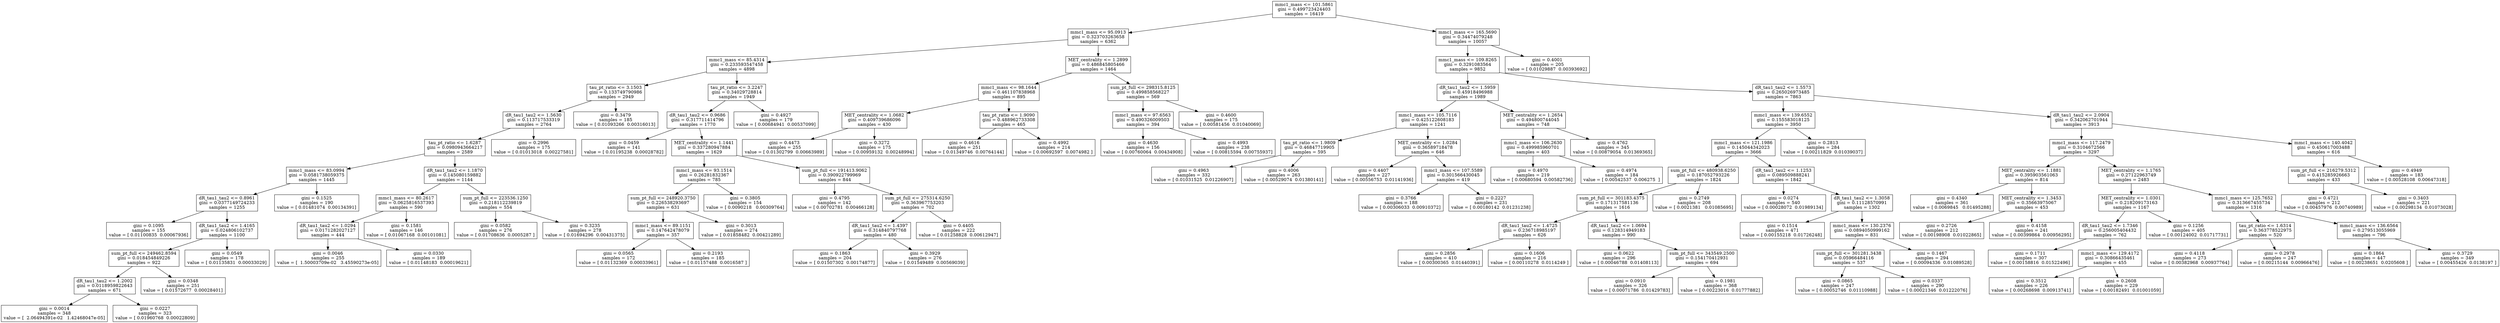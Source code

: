 digraph Tree {
0 [label="mmc1_mass <= 101.5861\ngini = 0.499723424403\nsamples = 16419", shape="box"] ;
1 [label="mmc1_mass <= 95.0913\ngini = 0.323703263658\nsamples = 6362", shape="box"] ;
0 -> 1 ;
2 [label="mmc1_mass <= 85.4314\ngini = 0.233593547458\nsamples = 4898", shape="box"] ;
1 -> 2 ;
3 [label="tau_pt_ratio <= 3.1503\ngini = 0.133749790986\nsamples = 2949", shape="box"] ;
2 -> 3 ;
4 [label="dR_tau1_tau2 <= 1.5630\ngini = 0.113717533319\nsamples = 2764", shape="box"] ;
3 -> 4 ;
5 [label="tau_pt_ratio <= 1.6287\ngini = 0.0980943664217\nsamples = 2589", shape="box"] ;
4 -> 5 ;
6 [label="mmc1_mass <= 83.0994\ngini = 0.0581738059375\nsamples = 1445", shape="box"] ;
5 -> 6 ;
7 [label="dR_tau1_tau2 <= 0.8961\ngini = 0.0377149724233\nsamples = 1255", shape="box"] ;
6 -> 7 ;
8 [label="gini = 0.1095\nsamples = 155\nvalue = [ 0.01100835  0.00067936]", shape="box"] ;
7 -> 8 ;
9 [label="dR_tau1_tau2 <= 1.4165\ngini = 0.024806102737\nsamples = 1100", shape="box"] ;
7 -> 9 ;
10 [label="sum_pt_full <= 249462.8594\ngini = 0.018454849226\nsamples = 922", shape="box"] ;
9 -> 10 ;
11 [label="dR_tau1_tau2 <= 1.2002\ngini = 0.0118959822643\nsamples = 671", shape="box"] ;
10 -> 11 ;
12 [label="gini = 0.0014\nsamples = 348\nvalue = [  2.06494391e-02   1.42468047e-05]", shape="box"] ;
11 -> 12 ;
13 [label="gini = 0.0227\nsamples = 323\nvalue = [ 0.01960768  0.00022809]", shape="box"] ;
11 -> 13 ;
14 [label="gini = 0.0348\nsamples = 251\nvalue = [ 0.01572677  0.00028401]", shape="box"] ;
10 -> 14 ;
15 [label="gini = 0.0549\nsamples = 178\nvalue = [ 0.01135831  0.00033029]", shape="box"] ;
9 -> 15 ;
16 [label="gini = 0.1525\nsamples = 190\nvalue = [ 0.01481074  0.00134391]", shape="box"] ;
6 -> 16 ;
17 [label="dR_tau1_tau2 <= 1.1870\ngini = 0.145080159882\nsamples = 1144", shape="box"] ;
5 -> 17 ;
18 [label="mmc1_mass <= 80.2617\ngini = 0.0625816537393\nsamples = 590", shape="box"] ;
17 -> 18 ;
19 [label="dR_tau1_tau2 <= 1.0294\ngini = 0.0171282027127\nsamples = 444", shape="box"] ;
18 -> 19 ;
20 [label="gini = 0.0046\nsamples = 255\nvalue = [  1.50003709e-02   3.45590273e-05]", shape="box"] ;
19 -> 20 ;
21 [label="gini = 0.0330\nsamples = 189\nvalue = [ 0.01148183  0.00019621]", shape="box"] ;
19 -> 21 ;
22 [label="gini = 0.1581\nsamples = 146\nvalue = [ 0.01067168  0.00101081]", shape="box"] ;
18 -> 22 ;
23 [label="sum_pt_full <= 223536.1250\ngini = 0.218112239819\nsamples = 554", shape="box"] ;
17 -> 23 ;
24 [label="gini = 0.0582\nsamples = 276\nvalue = [ 0.01708636  0.0005287 ]", shape="box"] ;
23 -> 24 ;
25 [label="gini = 0.3235\nsamples = 278\nvalue = [ 0.01694296  0.00431375]", shape="box"] ;
23 -> 25 ;
26 [label="gini = 0.2996\nsamples = 175\nvalue = [ 0.01013018  0.00227581]", shape="box"] ;
4 -> 26 ;
27 [label="gini = 0.3479\nsamples = 185\nvalue = [ 0.01093266  0.00316013]", shape="box"] ;
3 -> 27 ;
28 [label="tau_pt_ratio <= 3.2247\ngini = 0.34029728814\nsamples = 1949", shape="box"] ;
2 -> 28 ;
29 [label="dR_tau1_tau2 <= 0.9686\ngini = 0.317711414796\nsamples = 1770", shape="box"] ;
28 -> 29 ;
30 [label="gini = 0.0459\nsamples = 141\nvalue = [ 0.01195238  0.00028782]", shape="box"] ;
29 -> 30 ;
31 [label="MET_centrality <= 1.1441\ngini = 0.337280947884\nsamples = 1629", shape="box"] ;
29 -> 31 ;
32 [label="mmc1_mass <= 93.1514\ngini = 0.26281832367\nsamples = 785", shape="box"] ;
31 -> 32 ;
33 [label="sum_pt_full <= 248920.3750\ngini = 0.226538293697\nsamples = 631", shape="box"] ;
32 -> 33 ;
34 [label="mmc1_mass <= 89.1151\ngini = 0.147642478079\nsamples = 357", shape="box"] ;
33 -> 34 ;
35 [label="gini = 0.0565\nsamples = 172\nvalue = [ 0.01132369  0.00033961]", shape="box"] ;
34 -> 35 ;
36 [label="gini = 0.2193\nsamples = 185\nvalue = [ 0.01157488  0.0016587 ]", shape="box"] ;
34 -> 36 ;
37 [label="gini = 0.3013\nsamples = 274\nvalue = [ 0.01858482  0.00421289]", shape="box"] ;
33 -> 37 ;
38 [label="gini = 0.3805\nsamples = 154\nvalue = [ 0.0090218   0.00309764]", shape="box"] ;
32 -> 38 ;
39 [label="sum_pt_full <= 191413.9062\ngini = 0.390922799969\nsamples = 844", shape="box"] ;
31 -> 39 ;
40 [label="gini = 0.4795\nsamples = 142\nvalue = [ 0.00702781  0.00466128]", shape="box"] ;
39 -> 40 ;
41 [label="sum_pt_full <= 275314.6250\ngini = 0.363967753203\nsamples = 702", shape="box"] ;
39 -> 41 ;
42 [label="dR_tau1_tau2 <= 1.4397\ngini = 0.314840797768\nsamples = 480", shape="box"] ;
41 -> 42 ;
43 [label="gini = 0.1863\nsamples = 204\nvalue = [ 0.01507302  0.00174877]", shape="box"] ;
42 -> 43 ;
44 [label="gini = 0.3929\nsamples = 276\nvalue = [ 0.01549489  0.00569039]", shape="box"] ;
42 -> 44 ;
45 [label="gini = 0.4405\nsamples = 222\nvalue = [ 0.01258828  0.00612947]", shape="box"] ;
41 -> 45 ;
46 [label="gini = 0.4927\nsamples = 179\nvalue = [ 0.00684941  0.00537099]", shape="box"] ;
28 -> 46 ;
47 [label="MET_centrality <= 1.2899\ngini = 0.486845805466\nsamples = 1464", shape="box"] ;
1 -> 47 ;
48 [label="mmc1_mass <= 98.1644\ngini = 0.461107838968\nsamples = 895", shape="box"] ;
47 -> 48 ;
49 [label="MET_centrality <= 1.0682\ngini = 0.409739686096\nsamples = 430", shape="box"] ;
48 -> 49 ;
50 [label="gini = 0.4473\nsamples = 255\nvalue = [ 0.01302799  0.00663989]", shape="box"] ;
49 -> 50 ;
51 [label="gini = 0.3272\nsamples = 175\nvalue = [ 0.00959132  0.00248994]", shape="box"] ;
49 -> 51 ;
52 [label="tau_pt_ratio <= 1.9090\ngini = 0.488962733308\nsamples = 465", shape="box"] ;
48 -> 52 ;
53 [label="gini = 0.4616\nsamples = 251\nvalue = [ 0.01349746  0.00764144]", shape="box"] ;
52 -> 53 ;
54 [label="gini = 0.4992\nsamples = 214\nvalue = [ 0.00692597  0.0074982 ]", shape="box"] ;
52 -> 54 ;
55 [label="sum_pt_full <= 298315.8125\ngini = 0.499858568227\nsamples = 569", shape="box"] ;
47 -> 55 ;
56 [label="mmc1_mass <= 97.6563\ngini = 0.490326009503\nsamples = 394", shape="box"] ;
55 -> 56 ;
57 [label="gini = 0.4630\nsamples = 156\nvalue = [ 0.00760064  0.00434908]", shape="box"] ;
56 -> 57 ;
58 [label="gini = 0.4993\nsamples = 238\nvalue = [ 0.00815594  0.00755937]", shape="box"] ;
56 -> 58 ;
59 [label="gini = 0.4600\nsamples = 175\nvalue = [ 0.00581456  0.01040069]", shape="box"] ;
55 -> 59 ;
60 [label="mmc1_mass <= 165.5690\ngini = 0.34474079248\nsamples = 10057", shape="box"] ;
0 -> 60 ;
61 [label="mmc1_mass <= 109.8265\ngini = 0.3291083564\nsamples = 9852", shape="box"] ;
60 -> 61 ;
62 [label="dR_tau1_tau2 <= 1.5959\ngini = 0.45918496988\nsamples = 1989", shape="box"] ;
61 -> 62 ;
63 [label="mmc1_mass <= 105.7116\ngini = 0.425122608183\nsamples = 1241", shape="box"] ;
62 -> 63 ;
64 [label="tau_pt_ratio <= 1.9809\ngini = 0.46847719905\nsamples = 595", shape="box"] ;
63 -> 64 ;
65 [label="gini = 0.4963\nsamples = 332\nvalue = [ 0.01031525  0.01226907]", shape="box"] ;
64 -> 65 ;
66 [label="gini = 0.4006\nsamples = 263\nvalue = [ 0.00529074  0.01380141]", shape="box"] ;
64 -> 66 ;
67 [label="MET_centrality <= 1.0284\ngini = 0.36589718478\nsamples = 646", shape="box"] ;
63 -> 67 ;
68 [label="gini = 0.4407\nsamples = 227\nvalue = [ 0.00556753  0.01141936]", shape="box"] ;
67 -> 68 ;
69 [label="mmc1_mass <= 107.5589\ngini = 0.301566430045\nsamples = 419", shape="box"] ;
67 -> 69 ;
70 [label="gini = 0.3766\nsamples = 188\nvalue = [ 0.00306033  0.00910372]", shape="box"] ;
69 -> 70 ;
71 [label="gini = 0.2227\nsamples = 231\nvalue = [ 0.00180142  0.01231238]", shape="box"] ;
69 -> 71 ;
72 [label="MET_centrality <= 1.2654\ngini = 0.494800744045\nsamples = 748", shape="box"] ;
62 -> 72 ;
73 [label="mmc1_mass <= 106.2630\ngini = 0.499985960701\nsamples = 403", shape="box"] ;
72 -> 73 ;
74 [label="gini = 0.4970\nsamples = 219\nvalue = [ 0.00680594  0.00582736]", shape="box"] ;
73 -> 74 ;
75 [label="gini = 0.4974\nsamples = 184\nvalue = [ 0.00542537  0.006275  ]", shape="box"] ;
73 -> 75 ;
76 [label="gini = 0.4762\nsamples = 345\nvalue = [ 0.00879054  0.01369365]", shape="box"] ;
72 -> 76 ;
77 [label="dR_tau1_tau2 <= 1.5573\ngini = 0.265026973485\nsamples = 7863", shape="box"] ;
61 -> 77 ;
78 [label="mmc1_mass <= 139.6552\ngini = 0.155583018125\nsamples = 3950", shape="box"] ;
77 -> 78 ;
79 [label="mmc1_mass <= 121.1986\ngini = 0.145044342023\nsamples = 3666", shape="box"] ;
78 -> 79 ;
80 [label="sum_pt_full <= 480938.6250\ngini = 0.187052793226\nsamples = 1824", shape="box"] ;
79 -> 80 ;
81 [label="sum_pt_full <= 301183.4375\ngini = 0.171317581136\nsamples = 1616", shape="box"] ;
80 -> 81 ;
82 [label="dR_tau1_tau2 <= 1.4725\ngini = 0.236718985197\nsamples = 626", shape="box"] ;
81 -> 82 ;
83 [label="gini = 0.2856\nsamples = 410\nvalue = [ 0.00300365  0.01440391]", shape="box"] ;
82 -> 83 ;
84 [label="gini = 0.1606\nsamples = 216\nvalue = [ 0.00110278  0.0114249 ]", shape="box"] ;
82 -> 84 ;
85 [label="dR_tau1_tau2 <= 1.0694\ngini = 0.128314949183\nsamples = 990", shape="box"] ;
81 -> 85 ;
86 [label="gini = 0.0622\nsamples = 296\nvalue = [ 0.00046788  0.01408113]", shape="box"] ;
85 -> 86 ;
87 [label="sum_pt_full <= 343549.2500\ngini = 0.154170412931\nsamples = 694", shape="box"] ;
85 -> 87 ;
88 [label="gini = 0.0910\nsamples = 326\nvalue = [ 0.00071786  0.01429783]", shape="box"] ;
87 -> 88 ;
89 [label="gini = 0.1981\nsamples = 368\nvalue = [ 0.00223016  0.01777882]", shape="box"] ;
87 -> 89 ;
90 [label="gini = 0.2749\nsamples = 208\nvalue = [ 0.0021381   0.01085695]", shape="box"] ;
80 -> 90 ;
91 [label="dR_tau1_tau2 <= 1.1253\ngini = 0.089509888241\nsamples = 1842", shape="box"] ;
79 -> 91 ;
92 [label="gini = 0.0274\nsamples = 540\nvalue = [ 0.00028072  0.01989134]", shape="box"] ;
91 -> 92 ;
93 [label="dR_tau1_tau2 <= 1.3058\ngini = 0.11128570991\nsamples = 1302", shape="box"] ;
91 -> 93 ;
94 [label="gini = 0.1514\nsamples = 471\nvalue = [ 0.00155218  0.01726248]", shape="box"] ;
93 -> 94 ;
95 [label="mmc1_mass <= 130.2376\ngini = 0.0894050999162\nsamples = 831", shape="box"] ;
93 -> 95 ;
96 [label="sum_pt_full <= 301281.3438\ngini = 0.05966484116\nsamples = 537", shape="box"] ;
95 -> 96 ;
97 [label="gini = 0.0865\nsamples = 247\nvalue = [ 0.00052746  0.01110988]", shape="box"] ;
96 -> 97 ;
98 [label="gini = 0.0337\nsamples = 290\nvalue = [ 0.00021346  0.01222076]", shape="box"] ;
96 -> 98 ;
99 [label="gini = 0.1467\nsamples = 294\nvalue = [ 0.00094336  0.01089528]", shape="box"] ;
95 -> 99 ;
100 [label="gini = 0.2813\nsamples = 284\nvalue = [ 0.00211829  0.01039037]", shape="box"] ;
78 -> 100 ;
101 [label="dR_tau1_tau2 <= 2.0904\ngini = 0.342062701944\nsamples = 3913", shape="box"] ;
77 -> 101 ;
102 [label="mmc1_mass <= 117.2479\ngini = 0.3104672566\nsamples = 3297", shape="box"] ;
101 -> 102 ;
103 [label="MET_centrality <= 1.1881\ngini = 0.395903561063\nsamples = 814", shape="box"] ;
102 -> 103 ;
104 [label="gini = 0.4340\nsamples = 361\nvalue = [ 0.0069845   0.01495288]", shape="box"] ;
103 -> 104 ;
105 [label="MET_centrality <= 1.3453\ngini = 0.35663975067\nsamples = 453", shape="box"] ;
103 -> 105 ;
106 [label="gini = 0.2726\nsamples = 212\nvalue = [ 0.00198908  0.01022865]", shape="box"] ;
105 -> 106 ;
107 [label="gini = 0.4158\nsamples = 241\nvalue = [ 0.00399864  0.00956295]", shape="box"] ;
105 -> 107 ;
108 [label="MET_centrality <= 1.1765\ngini = 0.27122963749\nsamples = 2483", shape="box"] ;
102 -> 108 ;
109 [label="MET_centrality <= 1.0301\ngini = 0.218209173163\nsamples = 1167", shape="box"] ;
108 -> 109 ;
110 [label="dR_tau1_tau2 <= 1.7346\ngini = 0.256005404432\nsamples = 762", shape="box"] ;
109 -> 110 ;
111 [label="gini = 0.1711\nsamples = 307\nvalue = [ 0.00158816  0.01522496]", shape="box"] ;
110 -> 111 ;
112 [label="mmc1_mass <= 129.4172\ngini = 0.30866435461\nsamples = 455", shape="box"] ;
110 -> 112 ;
113 [label="gini = 0.3512\nsamples = 226\nvalue = [ 0.00268698  0.00913741]", shape="box"] ;
112 -> 113 ;
114 [label="gini = 0.2608\nsamples = 229\nvalue = [ 0.00182491  0.01001059]", shape="box"] ;
112 -> 114 ;
115 [label="gini = 0.1256\nsamples = 405\nvalue = [ 0.00124002  0.01717731]", shape="box"] ;
109 -> 115 ;
116 [label="mmc1_mass <= 125.7652\ngini = 0.313667455734\nsamples = 1316", shape="box"] ;
108 -> 116 ;
117 [label="tau_pt_ratio <= 1.6314\ngini = 0.363778522975\nsamples = 520", shape="box"] ;
116 -> 117 ;
118 [label="gini = 0.4118\nsamples = 273\nvalue = [ 0.00382968  0.00937764]", shape="box"] ;
117 -> 118 ;
119 [label="gini = 0.2978\nsamples = 247\nvalue = [ 0.00215144  0.00966476]", shape="box"] ;
117 -> 119 ;
120 [label="mmc1_mass <= 136.6564\ngini = 0.279513055969\nsamples = 796", shape="box"] ;
116 -> 120 ;
121 [label="gini = 0.1864\nsamples = 447\nvalue = [ 0.00238651  0.0205608 ]", shape="box"] ;
120 -> 121 ;
122 [label="gini = 0.3729\nsamples = 349\nvalue = [ 0.00455426  0.0138197 ]", shape="box"] ;
120 -> 122 ;
123 [label="mmc1_mass <= 140.4042\ngini = 0.450617003488\nsamples = 616", shape="box"] ;
101 -> 123 ;
124 [label="sum_pt_full <= 216279.5312\ngini = 0.415285926663\nsamples = 433", shape="box"] ;
123 -> 124 ;
125 [label="gini = 0.4721\nsamples = 212\nvalue = [ 0.00457976  0.00740989]", shape="box"] ;
124 -> 125 ;
126 [label="gini = 0.3403\nsamples = 221\nvalue = [ 0.00298134  0.01073028]", shape="box"] ;
124 -> 126 ;
127 [label="gini = 0.4949\nsamples = 183\nvalue = [ 0.00528108  0.00647318]", shape="box"] ;
123 -> 127 ;
128 [label="gini = 0.4001\nsamples = 205\nvalue = [ 0.01029887  0.00393692]", shape="box"] ;
60 -> 128 ;
}